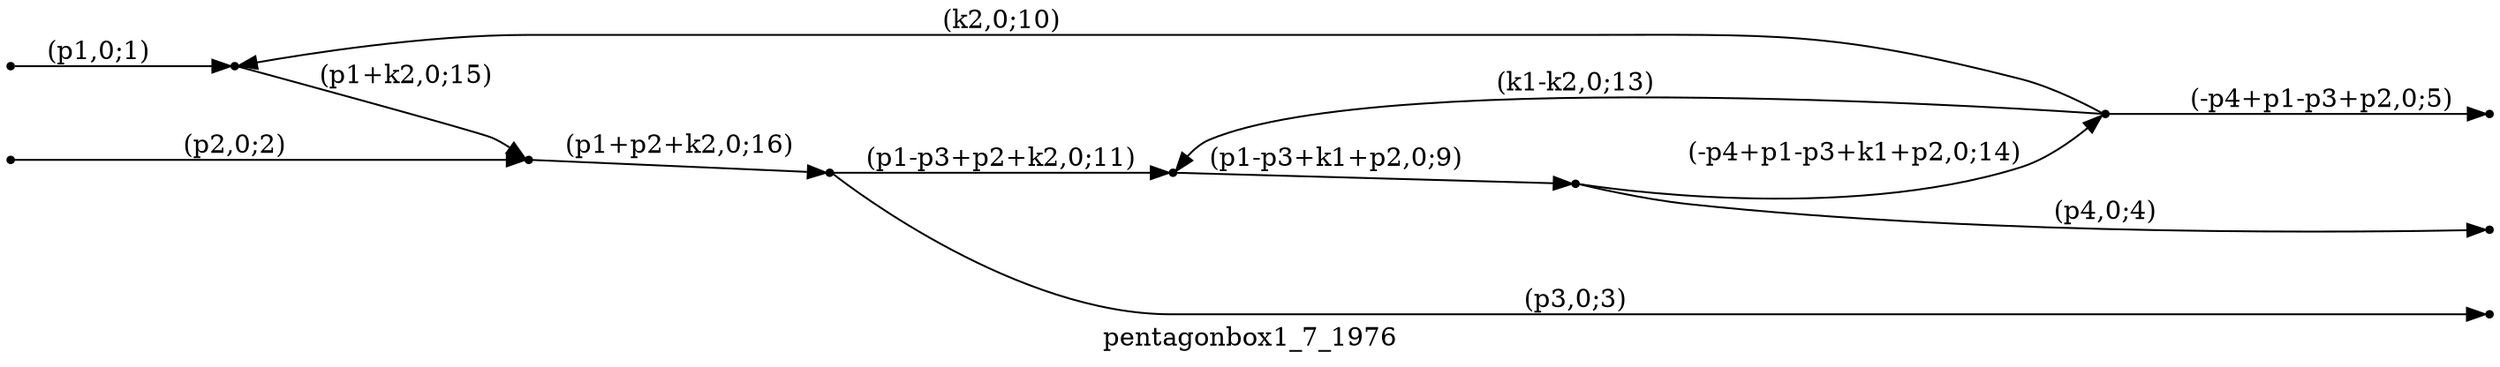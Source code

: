 digraph pentagonbox1_7_1976 {
  label="pentagonbox1_7_1976";
  rankdir="LR";
  subgraph edges {
    -1 -> 5 [label="(p1,0;1)"];
    -2 -> 6 [label="(p2,0;2)"];
    2 -> -3 [label="(p3,0;3)"];
    4 -> -4 [label="(p4,0;4)"];
    3 -> -5 [label="(-p4+p1-p3+p2,0;5)"];
    1 -> 4 [label="(p1-p3+k1+p2,0;9)"];
    3 -> 5 [label="(k2,0;10)"];
    2 -> 1 [label="(p1-p3+p2+k2,0;11)"];
    3 -> 1 [label="(k1-k2,0;13)"];
    4 -> 3 [label="(-p4+p1-p3+k1+p2,0;14)"];
    5 -> 6 [label="(p1+k2,0;15)"];
    6 -> 2 [label="(p1+p2+k2,0;16)"];
  }
  subgraph incoming { rank="source"; -1; -2; }
  subgraph outgoing { rank="sink"; -3; -4; -5; }
-5 [shape=point];
-4 [shape=point];
-3 [shape=point];
-2 [shape=point];
-1 [shape=point];
1 [shape=point];
2 [shape=point];
3 [shape=point];
4 [shape=point];
5 [shape=point];
6 [shape=point];
}

